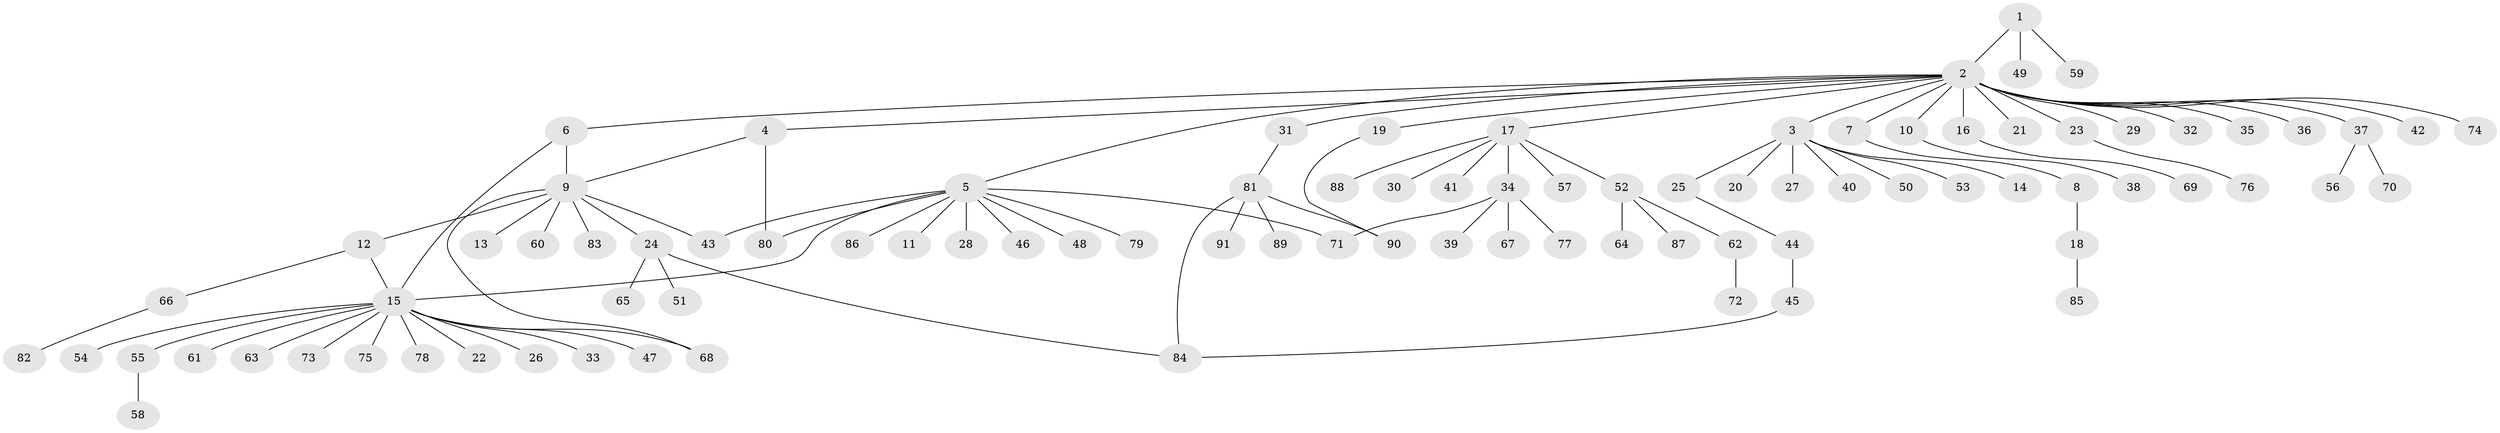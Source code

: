 // coarse degree distribution, {2: 0.12857142857142856, 20: 0.014285714285714285, 7: 0.014285714285714285, 3: 0.02857142857142857, 10: 0.02857142857142857, 1: 0.7, 14: 0.014285714285714285, 6: 0.014285714285714285, 5: 0.02857142857142857, 4: 0.02857142857142857}
// Generated by graph-tools (version 1.1) at 2025/41/03/06/25 10:41:52]
// undirected, 91 vertices, 100 edges
graph export_dot {
graph [start="1"]
  node [color=gray90,style=filled];
  1;
  2;
  3;
  4;
  5;
  6;
  7;
  8;
  9;
  10;
  11;
  12;
  13;
  14;
  15;
  16;
  17;
  18;
  19;
  20;
  21;
  22;
  23;
  24;
  25;
  26;
  27;
  28;
  29;
  30;
  31;
  32;
  33;
  34;
  35;
  36;
  37;
  38;
  39;
  40;
  41;
  42;
  43;
  44;
  45;
  46;
  47;
  48;
  49;
  50;
  51;
  52;
  53;
  54;
  55;
  56;
  57;
  58;
  59;
  60;
  61;
  62;
  63;
  64;
  65;
  66;
  67;
  68;
  69;
  70;
  71;
  72;
  73;
  74;
  75;
  76;
  77;
  78;
  79;
  80;
  81;
  82;
  83;
  84;
  85;
  86;
  87;
  88;
  89;
  90;
  91;
  1 -- 2;
  1 -- 49;
  1 -- 59;
  2 -- 3;
  2 -- 4;
  2 -- 5;
  2 -- 6;
  2 -- 7;
  2 -- 10;
  2 -- 16;
  2 -- 17;
  2 -- 19;
  2 -- 21;
  2 -- 23;
  2 -- 29;
  2 -- 31;
  2 -- 32;
  2 -- 35;
  2 -- 36;
  2 -- 37;
  2 -- 42;
  2 -- 74;
  3 -- 14;
  3 -- 20;
  3 -- 25;
  3 -- 27;
  3 -- 40;
  3 -- 50;
  3 -- 53;
  4 -- 9;
  4 -- 80;
  5 -- 11;
  5 -- 15;
  5 -- 28;
  5 -- 43;
  5 -- 46;
  5 -- 48;
  5 -- 71;
  5 -- 79;
  5 -- 80;
  5 -- 86;
  6 -- 9;
  6 -- 15;
  7 -- 8;
  8 -- 18;
  9 -- 12;
  9 -- 13;
  9 -- 24;
  9 -- 43;
  9 -- 60;
  9 -- 68;
  9 -- 83;
  10 -- 38;
  12 -- 15;
  12 -- 66;
  15 -- 22;
  15 -- 26;
  15 -- 33;
  15 -- 47;
  15 -- 54;
  15 -- 55;
  15 -- 61;
  15 -- 63;
  15 -- 68;
  15 -- 73;
  15 -- 75;
  15 -- 78;
  16 -- 69;
  17 -- 30;
  17 -- 34;
  17 -- 41;
  17 -- 52;
  17 -- 57;
  17 -- 88;
  18 -- 85;
  19 -- 90;
  23 -- 76;
  24 -- 51;
  24 -- 65;
  24 -- 84;
  25 -- 44;
  31 -- 81;
  34 -- 39;
  34 -- 67;
  34 -- 71;
  34 -- 77;
  37 -- 56;
  37 -- 70;
  44 -- 45;
  45 -- 84;
  52 -- 62;
  52 -- 64;
  52 -- 87;
  55 -- 58;
  62 -- 72;
  66 -- 82;
  81 -- 84;
  81 -- 89;
  81 -- 90;
  81 -- 91;
}
